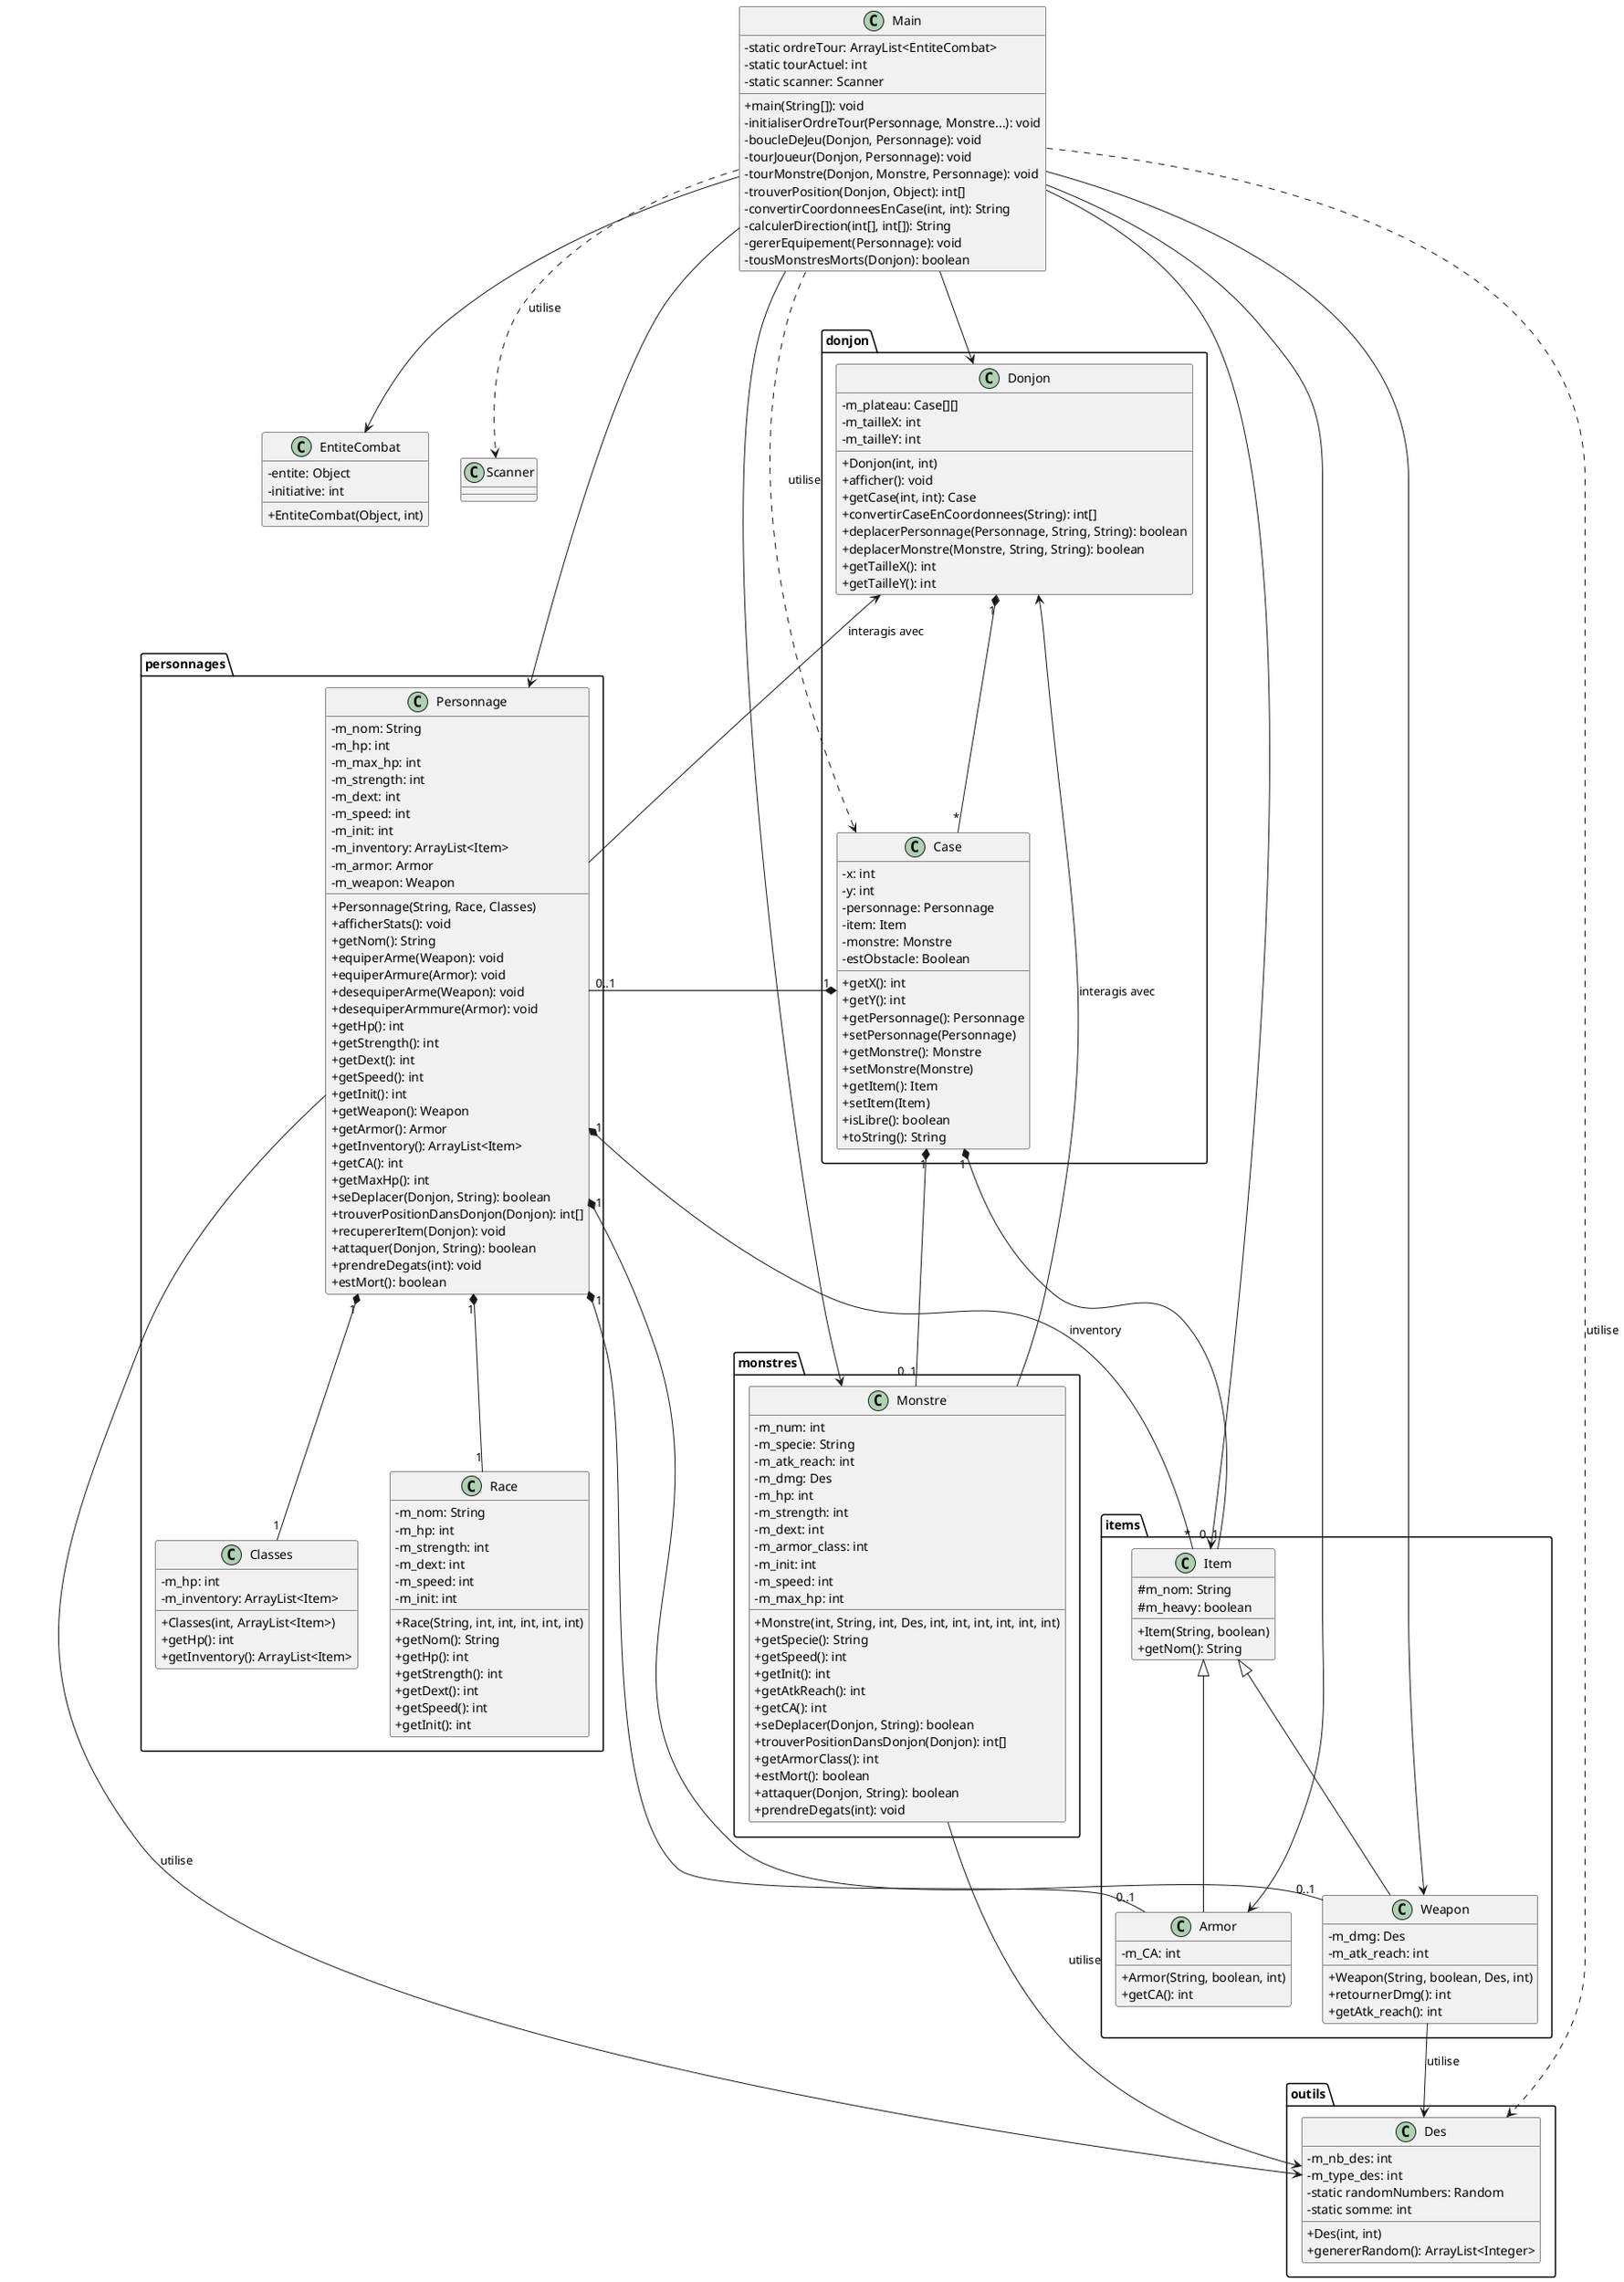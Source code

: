 @startuml
skinparam classAttributeIconSize 0

' Packages
package "donjon" {
    class Case {
        - x: int
        - y: int
        - personnage: Personnage
        - item: Item
        - monstre: Monstre
        - estObstacle: Boolean
        + getX(): int
        + getY(): int
        + getPersonnage(): Personnage
        + setPersonnage(Personnage)
        + getMonstre(): Monstre
        + setMonstre(Monstre)
        + getItem(): Item
        + setItem(Item)
        + isLibre(): boolean
        + toString(): String
    }

    class Donjon {
        - m_plateau: Case[][]
        - m_tailleX: int
        - m_tailleY: int
        + Donjon(int, int)
        + afficher(): void
        + getCase(int, int): Case
        + convertirCaseEnCoordonnees(String): int[]
        + deplacerPersonnage(Personnage, String, String): boolean
        + deplacerMonstre(Monstre, String, String): boolean
        + getTailleX(): int
        + getTailleY(): int
    }
}

package "items" {
    class Item {
        # m_nom: String
        # m_heavy: boolean
        + Item(String, boolean)
        + getNom(): String
    }

    class Weapon {
        - m_dmg: Des
        - m_atk_reach: int
        + Weapon(String, boolean, Des, int)
        + retournerDmg(): int
        + getAtk_reach(): int
    }

    class Armor {
        - m_CA: int
        + Armor(String, boolean, int)
        + getCA(): int
    }
}

package "monstres" {
    class Monstre {
        - m_num: int
        - m_specie: String
        - m_atk_reach: int
        - m_dmg: Des
        - m_hp: int
        - m_strength: int
        - m_dext: int
        - m_armor_class: int
        - m_init: int
        - m_speed: int
        - m_max_hp: int
        + Monstre(int, String, int, Des, int, int, int, int, int, int)
        + getSpecie(): String
        + getSpeed(): int
        + getInit(): int
        + getAtkReach(): int
        + getCA(): int
        + seDeplacer(Donjon, String): boolean
        + trouverPositionDansDonjon(Donjon): int[]
        + getArmorClass(): int
        + estMort(): boolean
        + attaquer(Donjon, String): boolean
        + prendreDegats(int): void
    }
}

package "outils" {
    class Des {
        - m_nb_des: int
        - m_type_des: int
        - static randomNumbers: Random
        - static somme: int
        + Des(int, int)
        + genererRandom(): ArrayList<Integer>
    }
}

package "personnages" {
    class Personnage {
        - m_nom: String
        - m_hp: int
        - m_max_hp: int
        - m_strength: int
        - m_dext: int
        - m_speed: int
        - m_init: int
        - m_inventory: ArrayList<Item>
        - m_armor: Armor
        - m_weapon: Weapon
        + Personnage(String, Race, Classes)
        + afficherStats(): void
        + getNom(): String
        + equiperArme(Weapon): void
        + equiperArmure(Armor): void
        + desequiperArme(Weapon): void
        + desequiperArmmure(Armor): void
        + getHp(): int
        + getStrength(): int
        + getDext(): int
        + getSpeed(): int
        + getInit(): int
        + getWeapon(): Weapon
        + getArmor(): Armor
        + getInventory(): ArrayList<Item>
        + getCA(): int
        + getMaxHp(): int
        + seDeplacer(Donjon, String): boolean
        + trouverPositionDansDonjon(Donjon): int[]
        + recupererItem(Donjon): void
        + attaquer(Donjon, String): boolean
        + prendreDegats(int): void
        + estMort(): boolean
    }

    class Classes {
        - m_hp: int
        - m_inventory: ArrayList<Item>
        + Classes(int, ArrayList<Item>)
        + getHp(): int
        + getInventory(): ArrayList<Item>
    }

    class Race {
        - m_nom: String
        - m_hp: int
        - m_strength: int
        - m_dext: int
        - m_speed: int
        - m_init: int
        + Race(String, int, int, int, int, int)
        + getNom(): String
        + getHp(): int
        + getStrength(): int
        + getDext(): int
        + getSpeed(): int
        + getInit(): int
    }
}

' Classe Main (en dehors des packages)
class Main {
    - static ordreTour: ArrayList<EntiteCombat>
    - static tourActuel: int
    - static scanner: Scanner
    + main(String[]): void
    - initialiserOrdreTour(Personnage, Monstre...): void
    - boucleDeJeu(Donjon, Personnage): void
    - tourJoueur(Donjon, Personnage): void
    - tourMonstre(Donjon, Monstre, Personnage): void
    - trouverPosition(Donjon, Object): int[]
    - convertirCoordonneesEnCase(int, int): String
    - calculerDirection(int[], int[]): String
    - gererEquipement(Personnage): void
    - tousMonstresMorts(Donjon): boolean
}

class EntiteCombat {
    - entite: Object
    - initiative: int
    + EntiteCombat(Object, int)
}

' Relations
Item <|-- Weapon
Item <|-- Armor

Personnage "1" *-- "1" Race
Personnage "1" *-- "1" Classes
Personnage "1" *-- "0..1" Weapon
Personnage "1" *-- "0..1" Armor
Personnage "1" *-- "*" Item : inventory

Case "1" *-- "0..1" Personnage
Case "1" *-- "0..1" Monstre
Case "1" *-- "0..1" Item

Donjon "1" *-- "*" Case

Personnage --> Des : utilise
Monstre --> Des : utilise
Weapon --> Des : utilise

Personnage --> Donjon : interagis avec
Monstre --> Donjon : interagis avec

' Relations avec Main
Main --> Personnage
Main --> Monstre
Main --> Donjon
Main --> Item
Main --> Weapon
Main --> Armor
Main --> EntiteCombat

Main ..> Case : utilise
Main ..> Des : utilise
Main ..> Scanner : utilise
@enduml